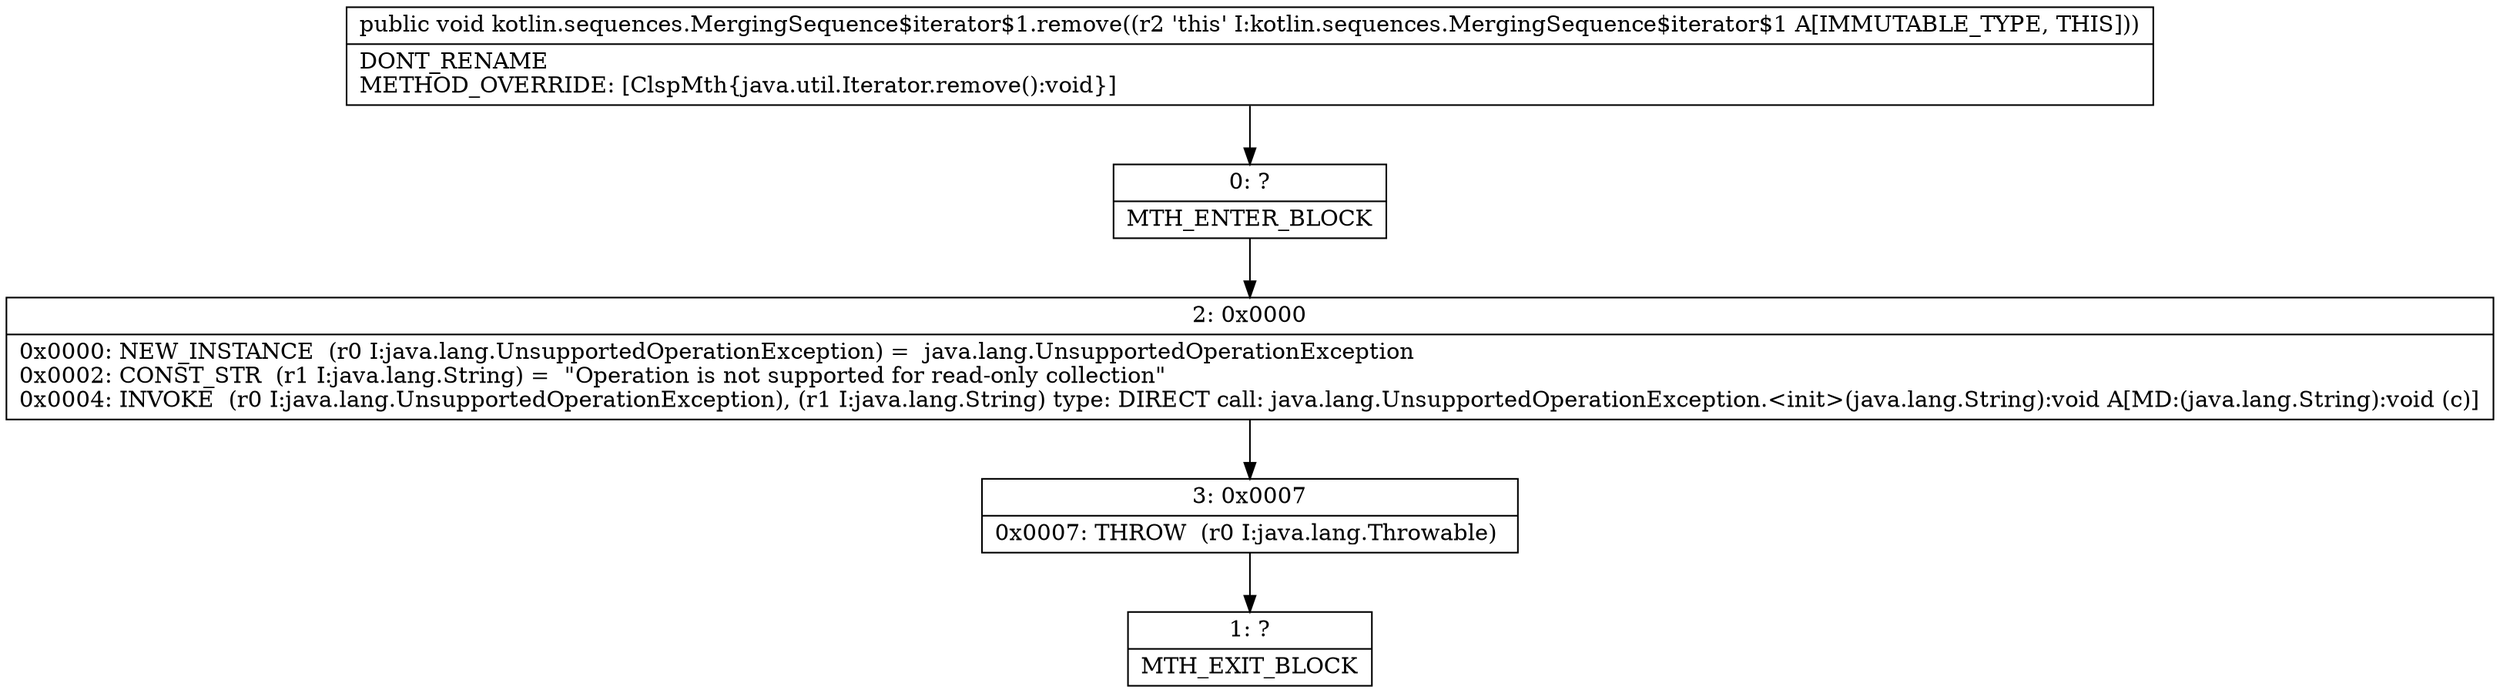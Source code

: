 digraph "CFG forkotlin.sequences.MergingSequence$iterator$1.remove()V" {
Node_0 [shape=record,label="{0\:\ ?|MTH_ENTER_BLOCK\l}"];
Node_2 [shape=record,label="{2\:\ 0x0000|0x0000: NEW_INSTANCE  (r0 I:java.lang.UnsupportedOperationException) =  java.lang.UnsupportedOperationException \l0x0002: CONST_STR  (r1 I:java.lang.String) =  \"Operation is not supported for read\-only collection\" \l0x0004: INVOKE  (r0 I:java.lang.UnsupportedOperationException), (r1 I:java.lang.String) type: DIRECT call: java.lang.UnsupportedOperationException.\<init\>(java.lang.String):void A[MD:(java.lang.String):void (c)]\l}"];
Node_3 [shape=record,label="{3\:\ 0x0007|0x0007: THROW  (r0 I:java.lang.Throwable) \l}"];
Node_1 [shape=record,label="{1\:\ ?|MTH_EXIT_BLOCK\l}"];
MethodNode[shape=record,label="{public void kotlin.sequences.MergingSequence$iterator$1.remove((r2 'this' I:kotlin.sequences.MergingSequence$iterator$1 A[IMMUTABLE_TYPE, THIS]))  | DONT_RENAME\lMETHOD_OVERRIDE: [ClspMth\{java.util.Iterator.remove():void\}]\l}"];
MethodNode -> Node_0;Node_0 -> Node_2;
Node_2 -> Node_3;
Node_3 -> Node_1;
}


